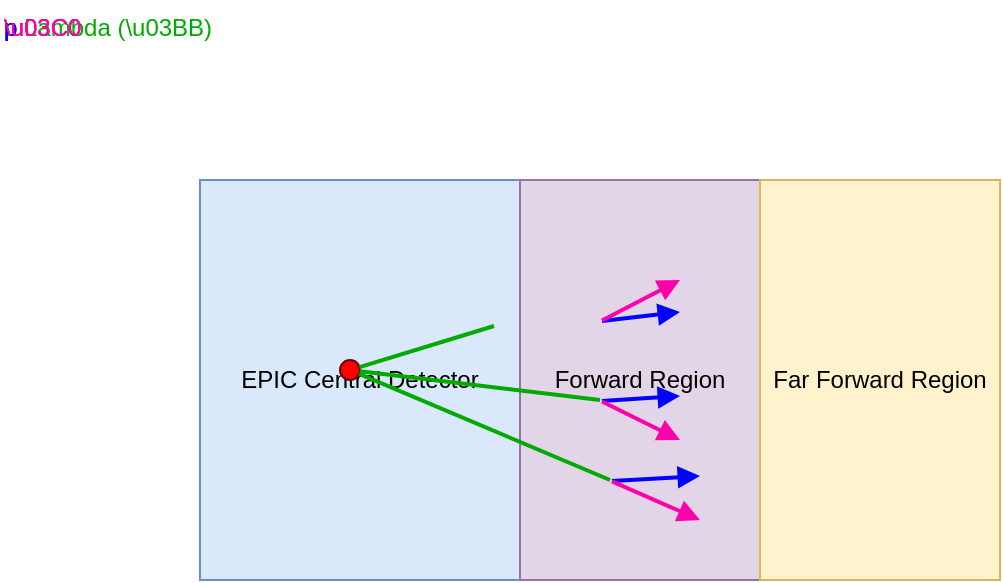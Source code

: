 <mxfile>
    <diagram id="lambdaDecay" name="Lambda Decay Diagram">
        <mxGraphModel dx="573" dy="325" grid="1" gridSize="10" guides="1" tooltips="1" connect="1" arrows="1" fold="1" page="1" pageScale="1" pageWidth="1169" pageHeight="827" math="0" shadow="0">
            <root>
                <mxCell id="0"/>
                <mxCell id="1" parent="0"/>
                <mxCell id="centralDetector" value="EPIC Central Detector" style="rounded=0;whiteSpace=wrap;html=1;align=center;verticalAlign=middle;fillColor=#dae8fc;strokeColor=#6c8ebf;" parent="1" vertex="1">
                    <mxGeometry x="100" y="90" width="160" height="200" as="geometry"/>
                </mxCell>
                <mxCell id="forwardRegion" value="Forward Region" style="rounded=0;whiteSpace=wrap;html=1;align=center;verticalAlign=middle;fillColor=#e1d5e7;strokeColor=#9673a6;" parent="1" vertex="1">
                    <mxGeometry x="260" y="90" width="120" height="200" as="geometry"/>
                </mxCell>
                <mxCell id="farForwardRegion" value="Far Forward Region" style="rounded=0;whiteSpace=wrap;html=1;align=center;verticalAlign=middle;fillColor=#fff2cc;strokeColor=#d6b656;" parent="1" vertex="1">
                    <mxGeometry x="380" y="90" width="120" height="200" as="geometry"/>
                </mxCell>
                <mxCell id="origin" value="" style="shape=ellipse;perimeter=ellipsePerimeter;fillColor=#ff0000;strokeColor=#660000;" parent="1" vertex="1">
                    <mxGeometry x="170" y="180" width="10" height="10" as="geometry"/>
                </mxCell>
                <mxCell id="lambda1" style="endArrow=none;strokeColor=#00AA00;strokeWidth=2;" parent="1" source="origin" edge="1">
                    <mxGeometry relative="1" as="geometry">
                        <mxPoint x="247" y="163" as="targetPoint"/>
                    </mxGeometry>
                </mxCell>
                <mxCell id="lambda1Label" value="Lambda (\u03BB)" style="text;resizable=0;align=left;fontColor=#00AA00;" parent="1" vertex="1" connectable="0">
                    <mxGeometry x="0.5" y="0.22" relative="1" as="geometry">
                        <mxPoint x="10" as="offset"/>
                    </mxGeometry>
                </mxCell>
                <mxCell id="lambda1End" value="" style="shape=ellipse;fillColor=none;strokeColor=none;" parent="1" vertex="1">
                    <mxGeometry x="300" y="160" width="1" height="1" as="geometry"/>
                </mxCell>
                <mxCell id="lambda1Proton" style="endArrow=block;endFill=1;strokeColor=#0000FF;strokeWidth=2;" parent="1" source="lambda1End" edge="1">
                    <mxGeometry relative="1" as="geometry">
                        <mxPoint x="340" y="156" as="targetPoint"/>
                    </mxGeometry>
                </mxCell>
                <mxCell id="lambda1ProtonLabel" value="p" style="text;resizable=0;align=left;fontColor=#0000FF;" parent="1" vertex="1" connectable="0">
                    <mxGeometry x="0.9" y="-0.1" relative="1" as="geometry"/>
                </mxCell>
                <mxCell id="lambda1Pion" style="endArrow=block;endFill=1;strokeColor=#FF00AA;strokeWidth=2;" parent="1" source="lambda1End" edge="1">
                    <mxGeometry relative="1" as="geometry">
                        <mxPoint x="340" y="140" as="targetPoint"/>
                    </mxGeometry>
                </mxCell>
                <mxCell id="lambda1PionLabel" value="\u03C0" style="text;resizable=0;align=left;fontColor=#FF00AA;" parent="1" vertex="1" connectable="0">
                    <mxGeometry x="0.9" y="-0.1" relative="1" as="geometry"/>
                </mxCell>
                <mxCell id="lambda2" style="endArrow=none;strokeColor=#00AA00;strokeWidth=2;" parent="1" source="origin" edge="1">
                    <mxGeometry relative="1" as="geometry">
                        <mxPoint x="300" y="200" as="targetPoint"/>
                    </mxGeometry>
                </mxCell>
                <mxCell id="lambda2End" value="" style="shape=ellipse;fillColor=none;strokeColor=none;" parent="1" vertex="1">
                    <mxGeometry x="300" y="200" width="1" height="1" as="geometry"/>
                </mxCell>
                <mxCell id="lambda2Proton" style="endArrow=block;endFill=1;strokeColor=#0000FF;strokeWidth=2;" parent="1" source="lambda2End" edge="1">
                    <mxGeometry relative="1" as="geometry">
                        <mxPoint x="340" y="198" as="targetPoint"/>
                    </mxGeometry>
                </mxCell>
                <mxCell id="lambda2ProtonLabel" value="p" style="text;resizable=0;align=left;fontColor=#0000FF;" parent="1" vertex="1" connectable="0">
                    <mxGeometry x="0.9" y="-0.1" relative="1" as="geometry"/>
                </mxCell>
                <mxCell id="lambda2Pion" style="endArrow=block;endFill=1;strokeColor=#FF00AA;strokeWidth=2;" parent="1" source="lambda2End" edge="1">
                    <mxGeometry relative="1" as="geometry">
                        <mxPoint x="340" y="220" as="targetPoint"/>
                    </mxGeometry>
                </mxCell>
                <mxCell id="lambda2PionLabel" value="\u03C0" style="text;resizable=0;align=left;fontColor=#FF00AA;" parent="1" vertex="1" connectable="0">
                    <mxGeometry x="0.9" y="-0.1" relative="1" as="geometry"/>
                </mxCell>
                <mxCell id="lambda3" style="endArrow=none;strokeColor=#00AA00;strokeWidth=2;" parent="1" source="origin" edge="1">
                    <mxGeometry relative="1" as="geometry">
                        <mxPoint x="305" y="240" as="targetPoint"/>
                    </mxGeometry>
                </mxCell>
                <mxCell id="2" style="edgeStyle=none;html=1;exitX=0;exitY=0;exitDx=0;exitDy=0;" edge="1" parent="1" source="lambda3End">
                    <mxGeometry relative="1" as="geometry">
                        <mxPoint x="305.333" y="240" as="targetPoint"/>
                    </mxGeometry>
                </mxCell>
                <mxCell id="lambda3End" value="" style="shape=ellipse;fillColor=none;strokeColor=none;" parent="1" vertex="1">
                    <mxGeometry x="305" y="240" width="1" height="1" as="geometry"/>
                </mxCell>
                <mxCell id="lambda3Proton" style="endArrow=block;endFill=1;strokeColor=#0000FF;strokeWidth=2;" parent="1" source="lambda3End" edge="1">
                    <mxGeometry relative="1" as="geometry">
                        <mxPoint x="350" y="238" as="targetPoint"/>
                    </mxGeometry>
                </mxCell>
                <mxCell id="lambda3ProtonLabel" value="p" style="text;resizable=0;align=left;fontColor=#0000FF;" parent="1" vertex="1" connectable="0">
                    <mxGeometry x="0.9" y="-0.1" relative="1" as="geometry"/>
                </mxCell>
                <mxCell id="lambda3Pion" style="endArrow=block;endFill=1;strokeColor=#FF00AA;strokeWidth=2;" parent="1" source="lambda3End" edge="1">
                    <mxGeometry relative="1" as="geometry">
                        <mxPoint x="350" y="260" as="targetPoint"/>
                    </mxGeometry>
                </mxCell>
                <mxCell id="lambda3PionLabel" value="\u03C0" style="text;resizable=0;align=left;fontColor=#FF00AA;" parent="1" vertex="1" connectable="0">
                    <mxGeometry x="0.9" y="-0.1" relative="1" as="geometry"/>
                </mxCell>
            </root>
        </mxGraphModel>
    </diagram>
</mxfile>